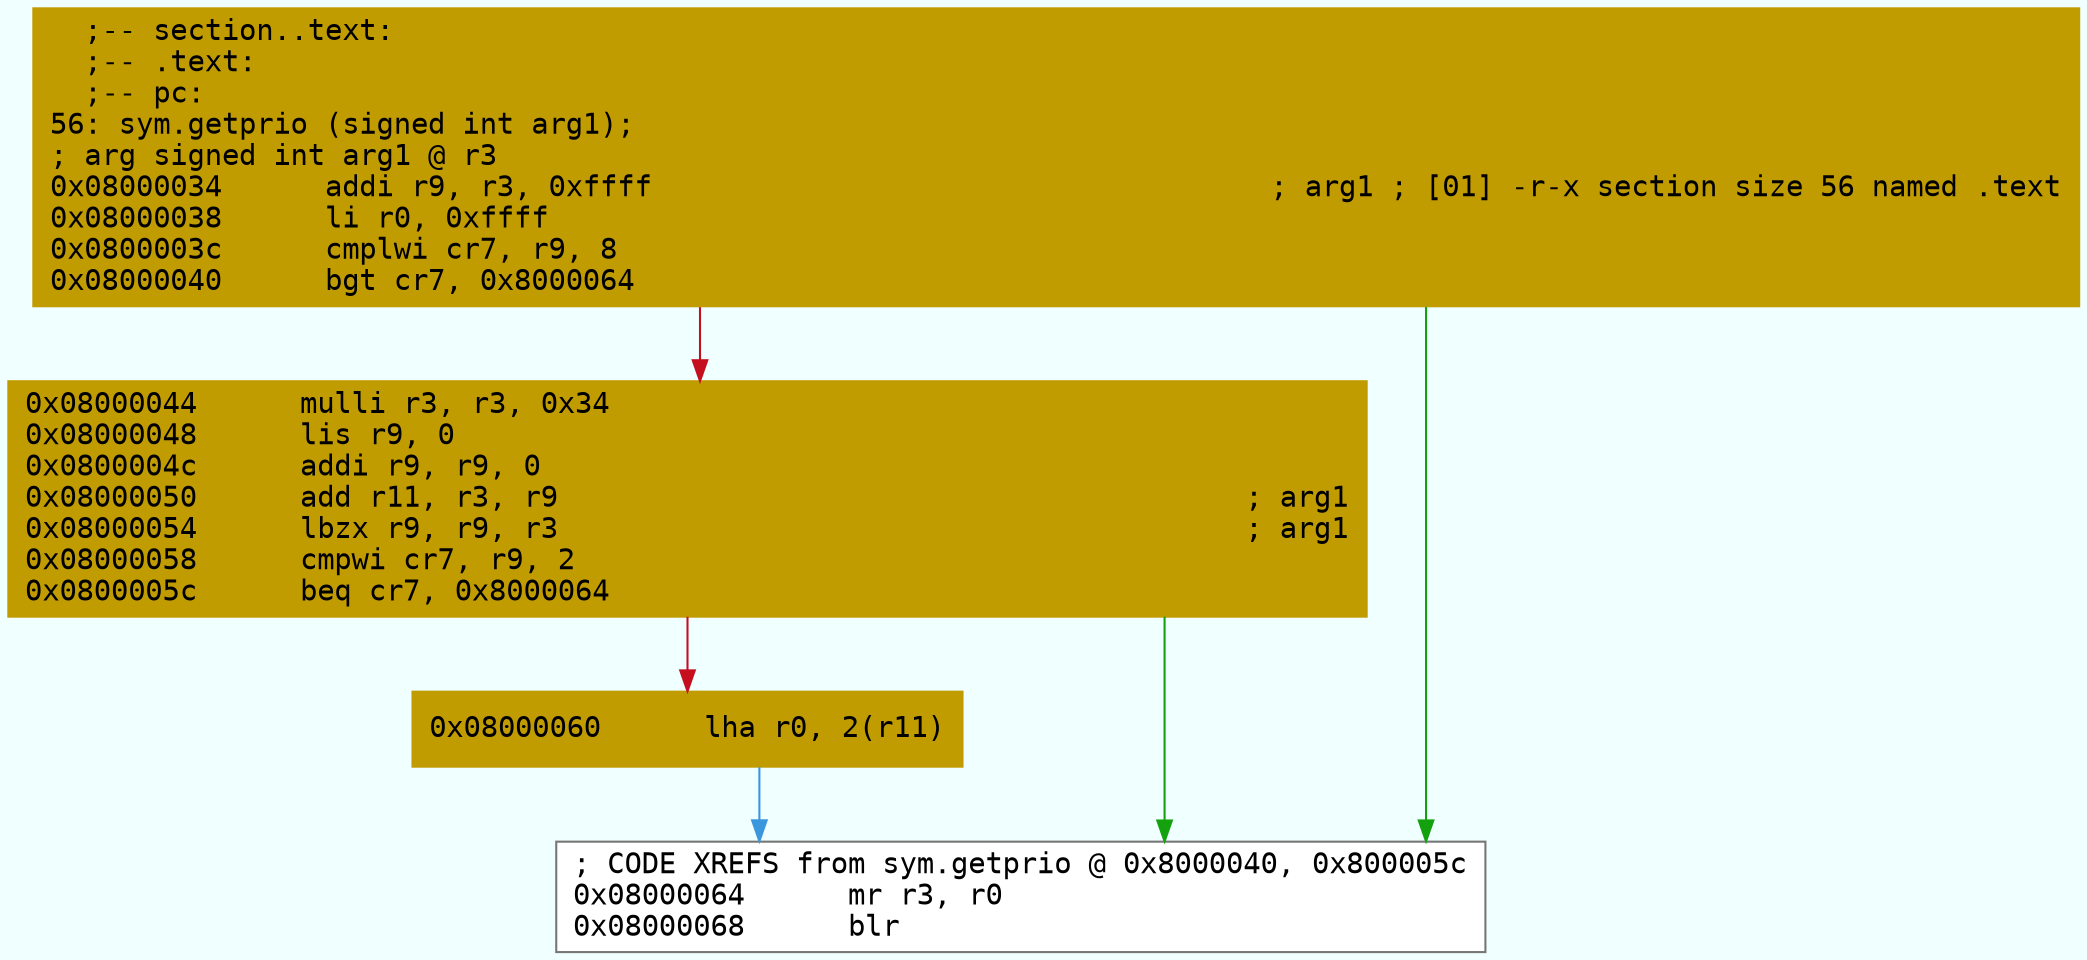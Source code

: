 digraph code {
	graph [bgcolor=azure fontsize=8 fontname="Courier" splines="ortho"];
	node [fillcolor=gray style=filled shape=box];
	edge [arrowhead="normal"];
	"0x08000034" [URL="sym.getprio/0x08000034", fillcolor="#c19c00",color="#c19c00", fontname="Courier",label="  ;-- section..text:\l  ;-- .text:\l  ;-- pc:\l56: sym.getprio (signed int arg1);\l; arg signed int arg1 @ r3\l0x08000034      addi r9, r3, 0xffff                                    ; arg1 ; [01] -r-x section size 56 named .text\l0x08000038      li r0, 0xffff\l0x0800003c      cmplwi cr7, r9, 8\l0x08000040      bgt cr7, 0x8000064\l"]
	"0x08000044" [URL="sym.getprio/0x08000044", fillcolor="#c19c00",color="#c19c00", fontname="Courier",label="0x08000044      mulli r3, r3, 0x34\l0x08000048      lis r9, 0\l0x0800004c      addi r9, r9, 0\l0x08000050      add r11, r3, r9                                        ; arg1\l0x08000054      lbzx r9, r9, r3                                        ; arg1\l0x08000058      cmpwi cr7, r9, 2\l0x0800005c      beq cr7, 0x8000064\l"]
	"0x08000060" [URL="sym.getprio/0x08000060", fillcolor="#c19c00",color="#c19c00", fontname="Courier",label="0x08000060      lha r0, 2(r11)\l"]
	"0x08000064" [URL="sym.getprio/0x08000064", fillcolor="white",color="#767676", fontname="Courier",label="; CODE XREFS from sym.getprio @ 0x8000040, 0x800005c\l0x08000064      mr r3, r0\l0x08000068      blr\l"]
        "0x08000034" -> "0x08000064" [color="#13a10e"];
        "0x08000034" -> "0x08000044" [color="#c50f1f"];
        "0x08000044" -> "0x08000064" [color="#13a10e"];
        "0x08000044" -> "0x08000060" [color="#c50f1f"];
        "0x08000060" -> "0x08000064" [color="#3a96dd"];
}
